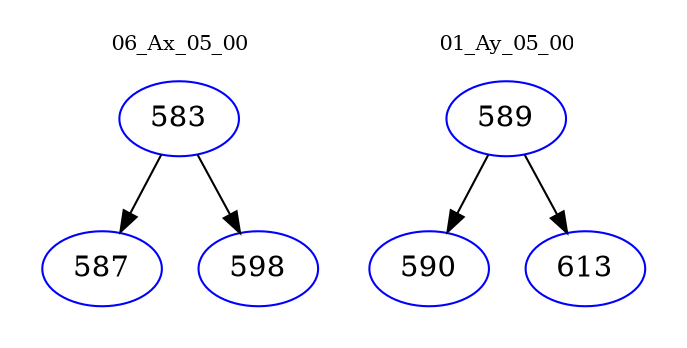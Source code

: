 digraph{
subgraph cluster_0 {
color = white
label = "06_Ax_05_00";
fontsize=10;
T0_583 [label="583", color="blue"]
T0_583 -> T0_587 [color="black"]
T0_587 [label="587", color="blue"]
T0_583 -> T0_598 [color="black"]
T0_598 [label="598", color="blue"]
}
subgraph cluster_1 {
color = white
label = "01_Ay_05_00";
fontsize=10;
T1_589 [label="589", color="blue"]
T1_589 -> T1_590 [color="black"]
T1_590 [label="590", color="blue"]
T1_589 -> T1_613 [color="black"]
T1_613 [label="613", color="blue"]
}
}
